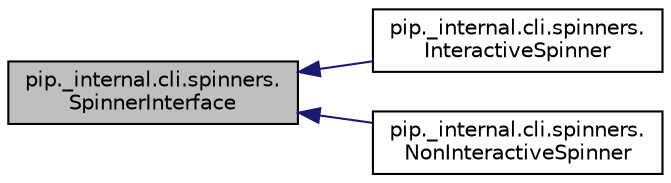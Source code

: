 digraph "pip._internal.cli.spinners.SpinnerInterface"
{
 // LATEX_PDF_SIZE
  edge [fontname="Helvetica",fontsize="10",labelfontname="Helvetica",labelfontsize="10"];
  node [fontname="Helvetica",fontsize="10",shape=record];
  rankdir="LR";
  Node1 [label="pip._internal.cli.spinners.\lSpinnerInterface",height=0.2,width=0.4,color="black", fillcolor="grey75", style="filled", fontcolor="black",tooltip=" "];
  Node1 -> Node2 [dir="back",color="midnightblue",fontsize="10",style="solid"];
  Node2 [label="pip._internal.cli.spinners.\lInteractiveSpinner",height=0.2,width=0.4,color="black", fillcolor="white", style="filled",URL="$classpip_1_1__internal_1_1cli_1_1spinners_1_1_interactive_spinner.html",tooltip=" "];
  Node1 -> Node3 [dir="back",color="midnightblue",fontsize="10",style="solid"];
  Node3 [label="pip._internal.cli.spinners.\lNonInteractiveSpinner",height=0.2,width=0.4,color="black", fillcolor="white", style="filled",URL="$classpip_1_1__internal_1_1cli_1_1spinners_1_1_non_interactive_spinner.html",tooltip=" "];
}
